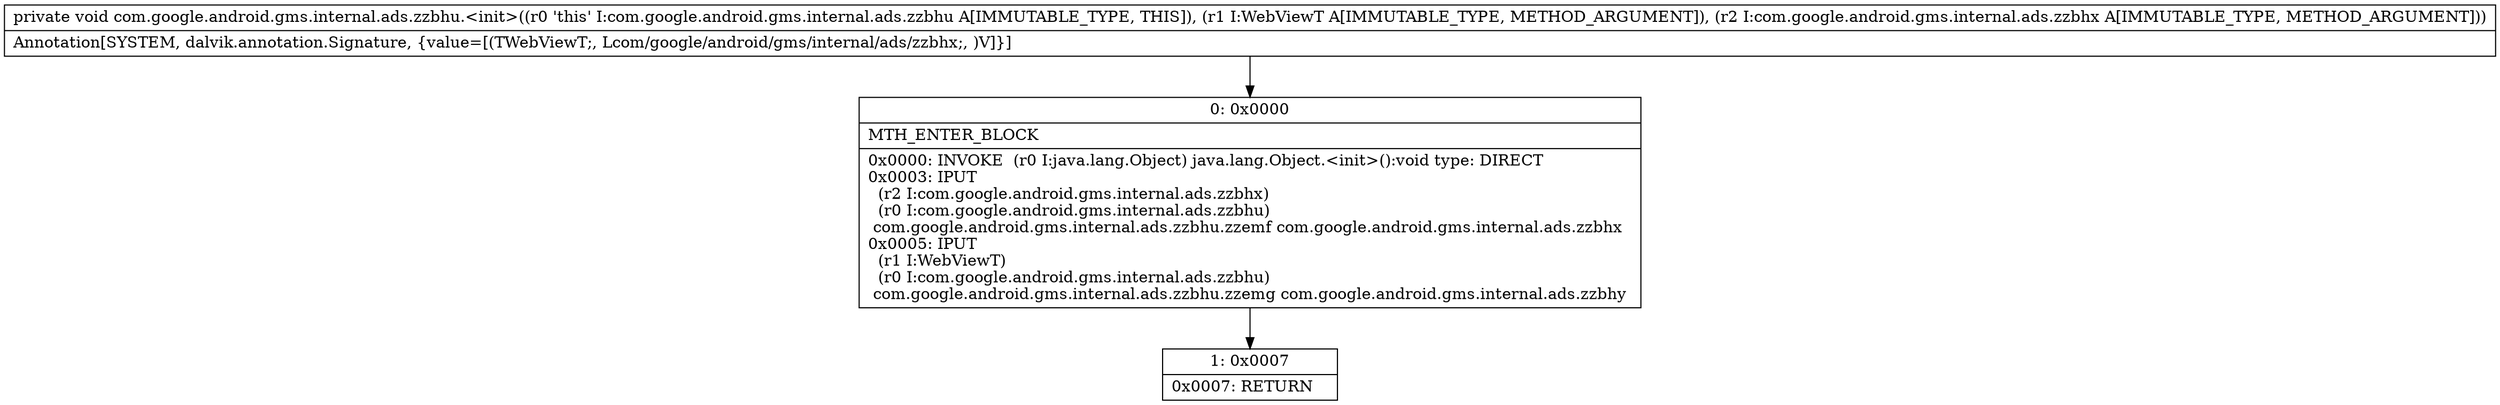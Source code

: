 digraph "CFG forcom.google.android.gms.internal.ads.zzbhu.\<init\>(Lcom\/google\/android\/gms\/internal\/ads\/zzbhy;Lcom\/google\/android\/gms\/internal\/ads\/zzbhx;)V" {
Node_0 [shape=record,label="{0\:\ 0x0000|MTH_ENTER_BLOCK\l|0x0000: INVOKE  (r0 I:java.lang.Object) java.lang.Object.\<init\>():void type: DIRECT \l0x0003: IPUT  \l  (r2 I:com.google.android.gms.internal.ads.zzbhx)\l  (r0 I:com.google.android.gms.internal.ads.zzbhu)\l com.google.android.gms.internal.ads.zzbhu.zzemf com.google.android.gms.internal.ads.zzbhx \l0x0005: IPUT  \l  (r1 I:WebViewT)\l  (r0 I:com.google.android.gms.internal.ads.zzbhu)\l com.google.android.gms.internal.ads.zzbhu.zzemg com.google.android.gms.internal.ads.zzbhy \l}"];
Node_1 [shape=record,label="{1\:\ 0x0007|0x0007: RETURN   \l}"];
MethodNode[shape=record,label="{private void com.google.android.gms.internal.ads.zzbhu.\<init\>((r0 'this' I:com.google.android.gms.internal.ads.zzbhu A[IMMUTABLE_TYPE, THIS]), (r1 I:WebViewT A[IMMUTABLE_TYPE, METHOD_ARGUMENT]), (r2 I:com.google.android.gms.internal.ads.zzbhx A[IMMUTABLE_TYPE, METHOD_ARGUMENT]))  | Annotation[SYSTEM, dalvik.annotation.Signature, \{value=[(TWebViewT;, Lcom\/google\/android\/gms\/internal\/ads\/zzbhx;, )V]\}]\l}"];
MethodNode -> Node_0;
Node_0 -> Node_1;
}

